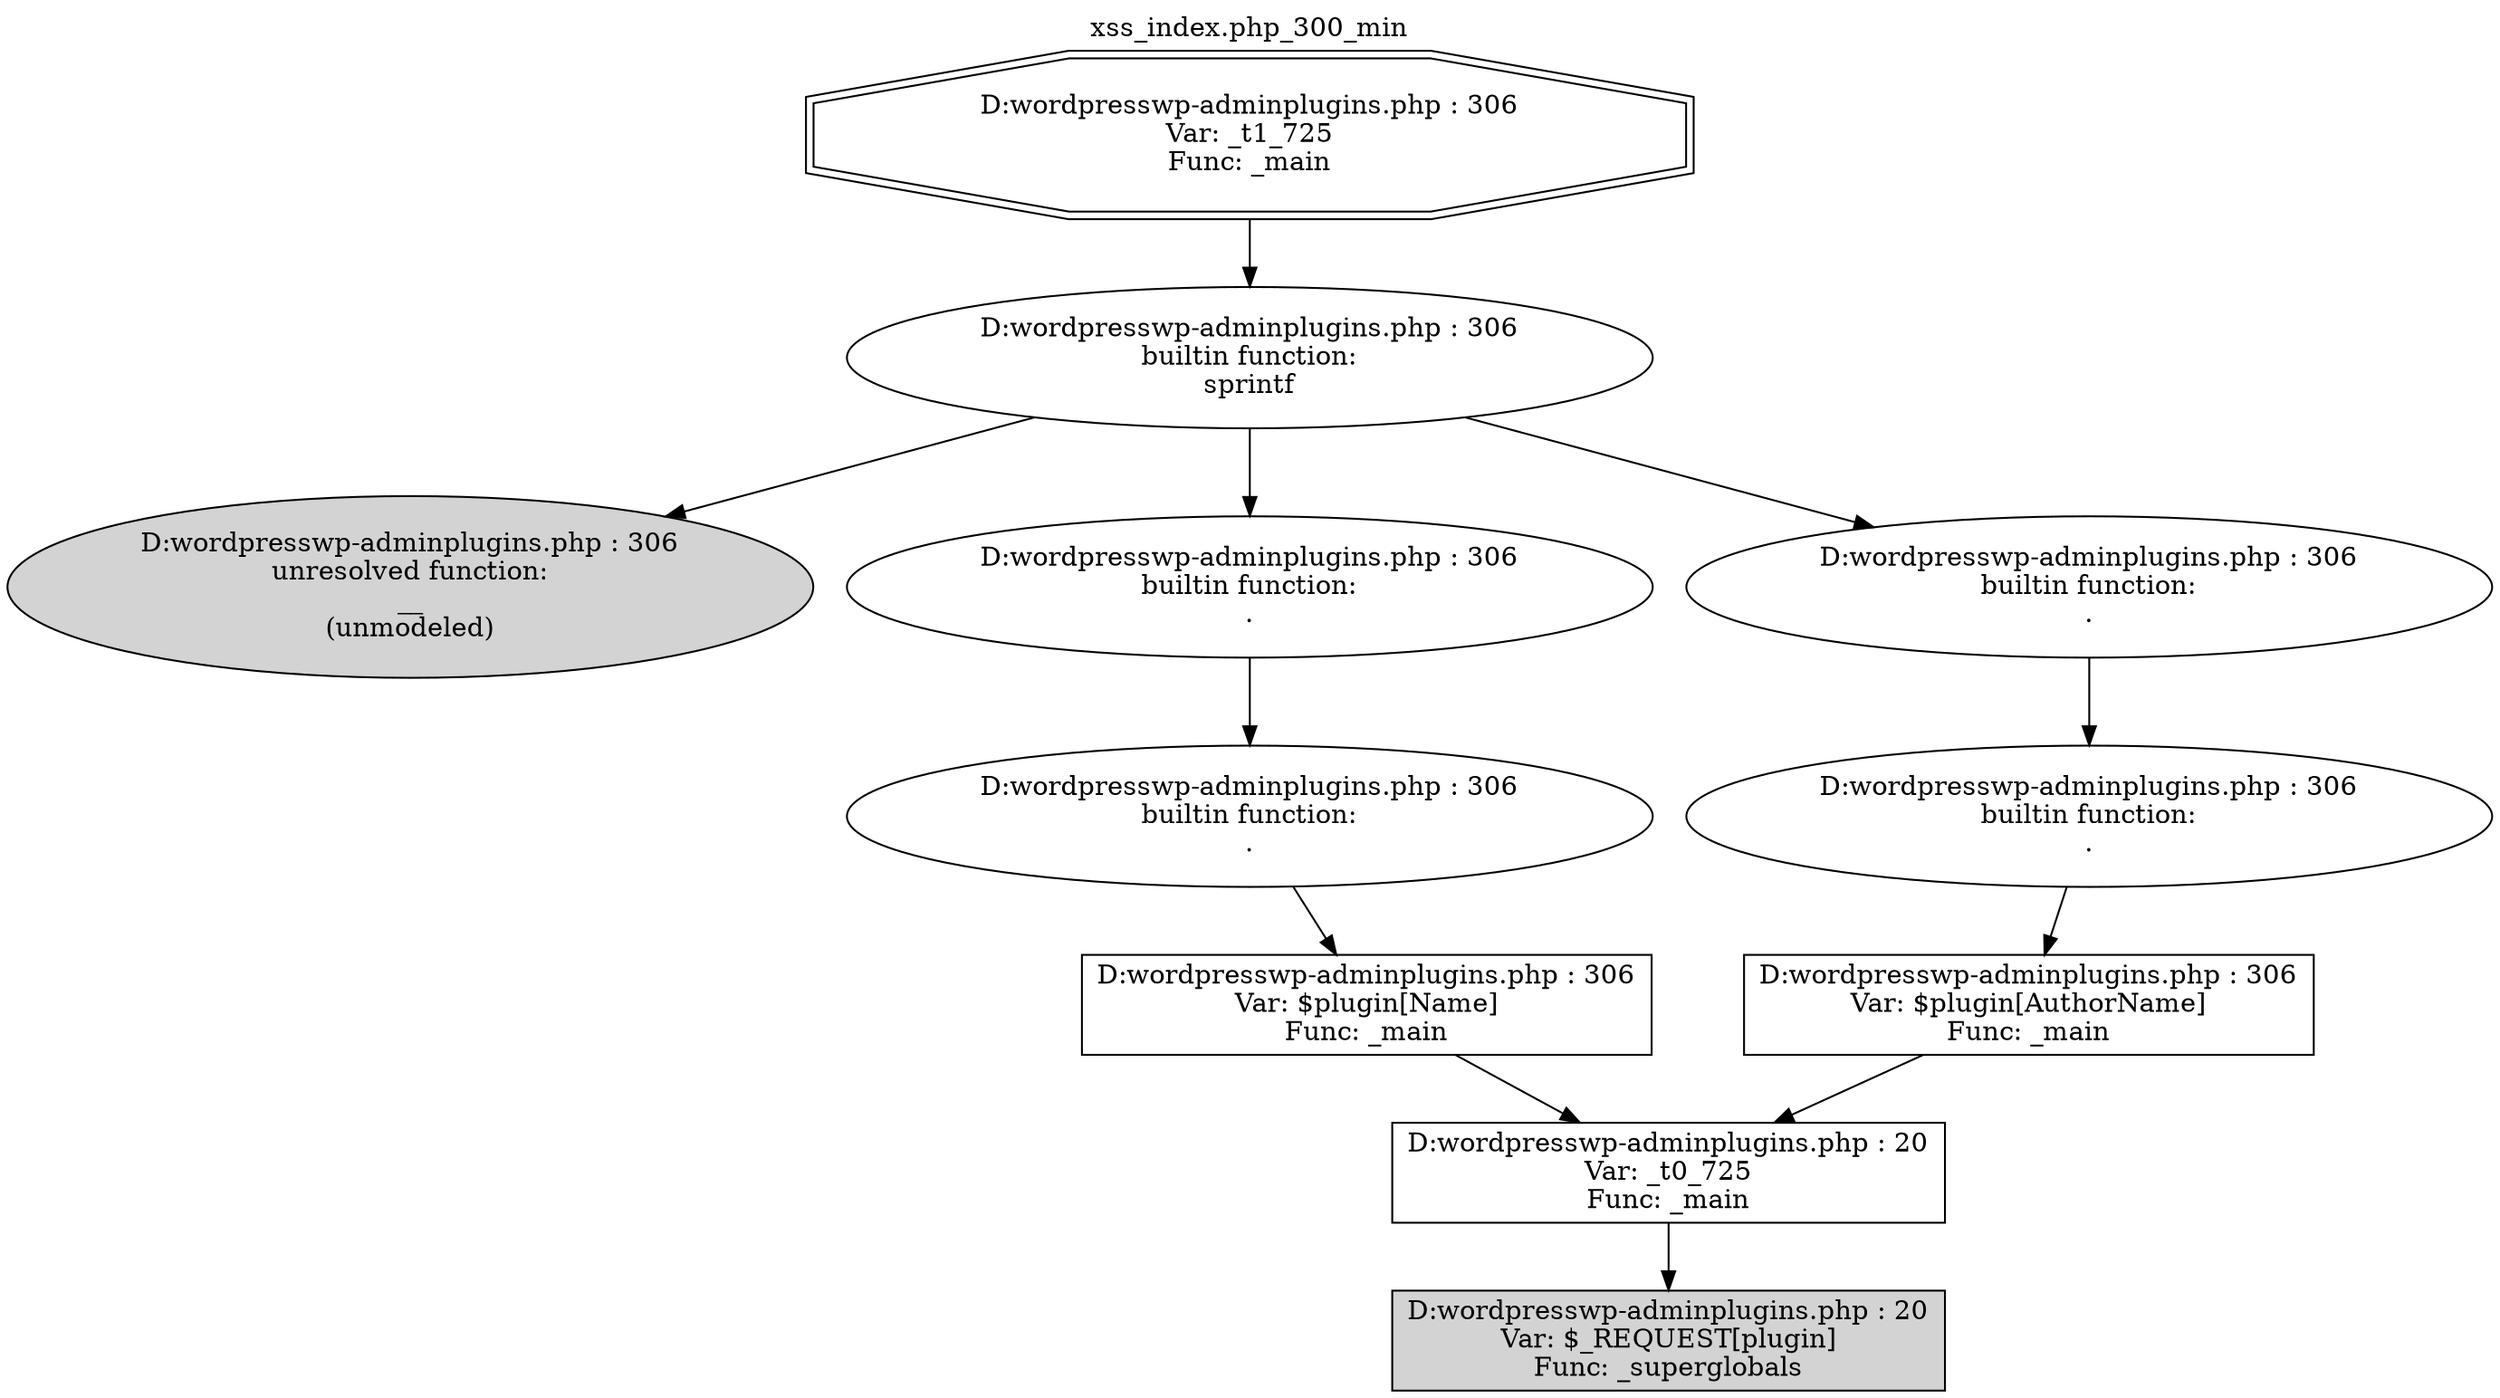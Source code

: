 digraph cfg {
  label="xss_index.php_300_min";
  labelloc=t;
  n1 [shape=doubleoctagon, label="D:\wordpress\wp-admin\plugins.php : 306\nVar: _t1_725\nFunc: _main\n"];
  n2 [shape=ellipse, label="D:\wordpress\wp-admin\plugins.php : 306\nbuiltin function:\nsprintf\n"];
  n3 [shape=ellipse, label="D:\wordpress\wp-admin\plugins.php : 306\nunresolved function:\n__\n(unmodeled)\n",style=filled];
  n4 [shape=ellipse, label="D:\wordpress\wp-admin\plugins.php : 306\nbuiltin function:\n.\n"];
  n5 [shape=ellipse, label="D:\wordpress\wp-admin\plugins.php : 306\nbuiltin function:\n.\n"];
  n6 [shape=box, label="D:\wordpress\wp-admin\plugins.php : 306\nVar: $plugin[Name]\nFunc: _main\n"];
  n7 [shape=box, label="D:\wordpress\wp-admin\plugins.php : 20\nVar: _t0_725\nFunc: _main\n"];
  n8 [shape=box, label="D:\wordpress\wp-admin\plugins.php : 20\nVar: $_REQUEST[plugin]\nFunc: _superglobals\n",style=filled];
  n9 [shape=ellipse, label="D:\wordpress\wp-admin\plugins.php : 306\nbuiltin function:\n.\n"];
  n10 [shape=ellipse, label="D:\wordpress\wp-admin\plugins.php : 306\nbuiltin function:\n.\n"];
  n11 [shape=box, label="D:\wordpress\wp-admin\plugins.php : 306\nVar: $plugin[AuthorName]\nFunc: _main\n"];
  n1 -> n2;
  n2 -> n3;
  n2 -> n4;
  n2 -> n9;
  n4 -> n5;
  n5 -> n6;
  n6 -> n7;
  n7 -> n8;
  n9 -> n10;
  n10 -> n11;
  n11 -> n7;
}
